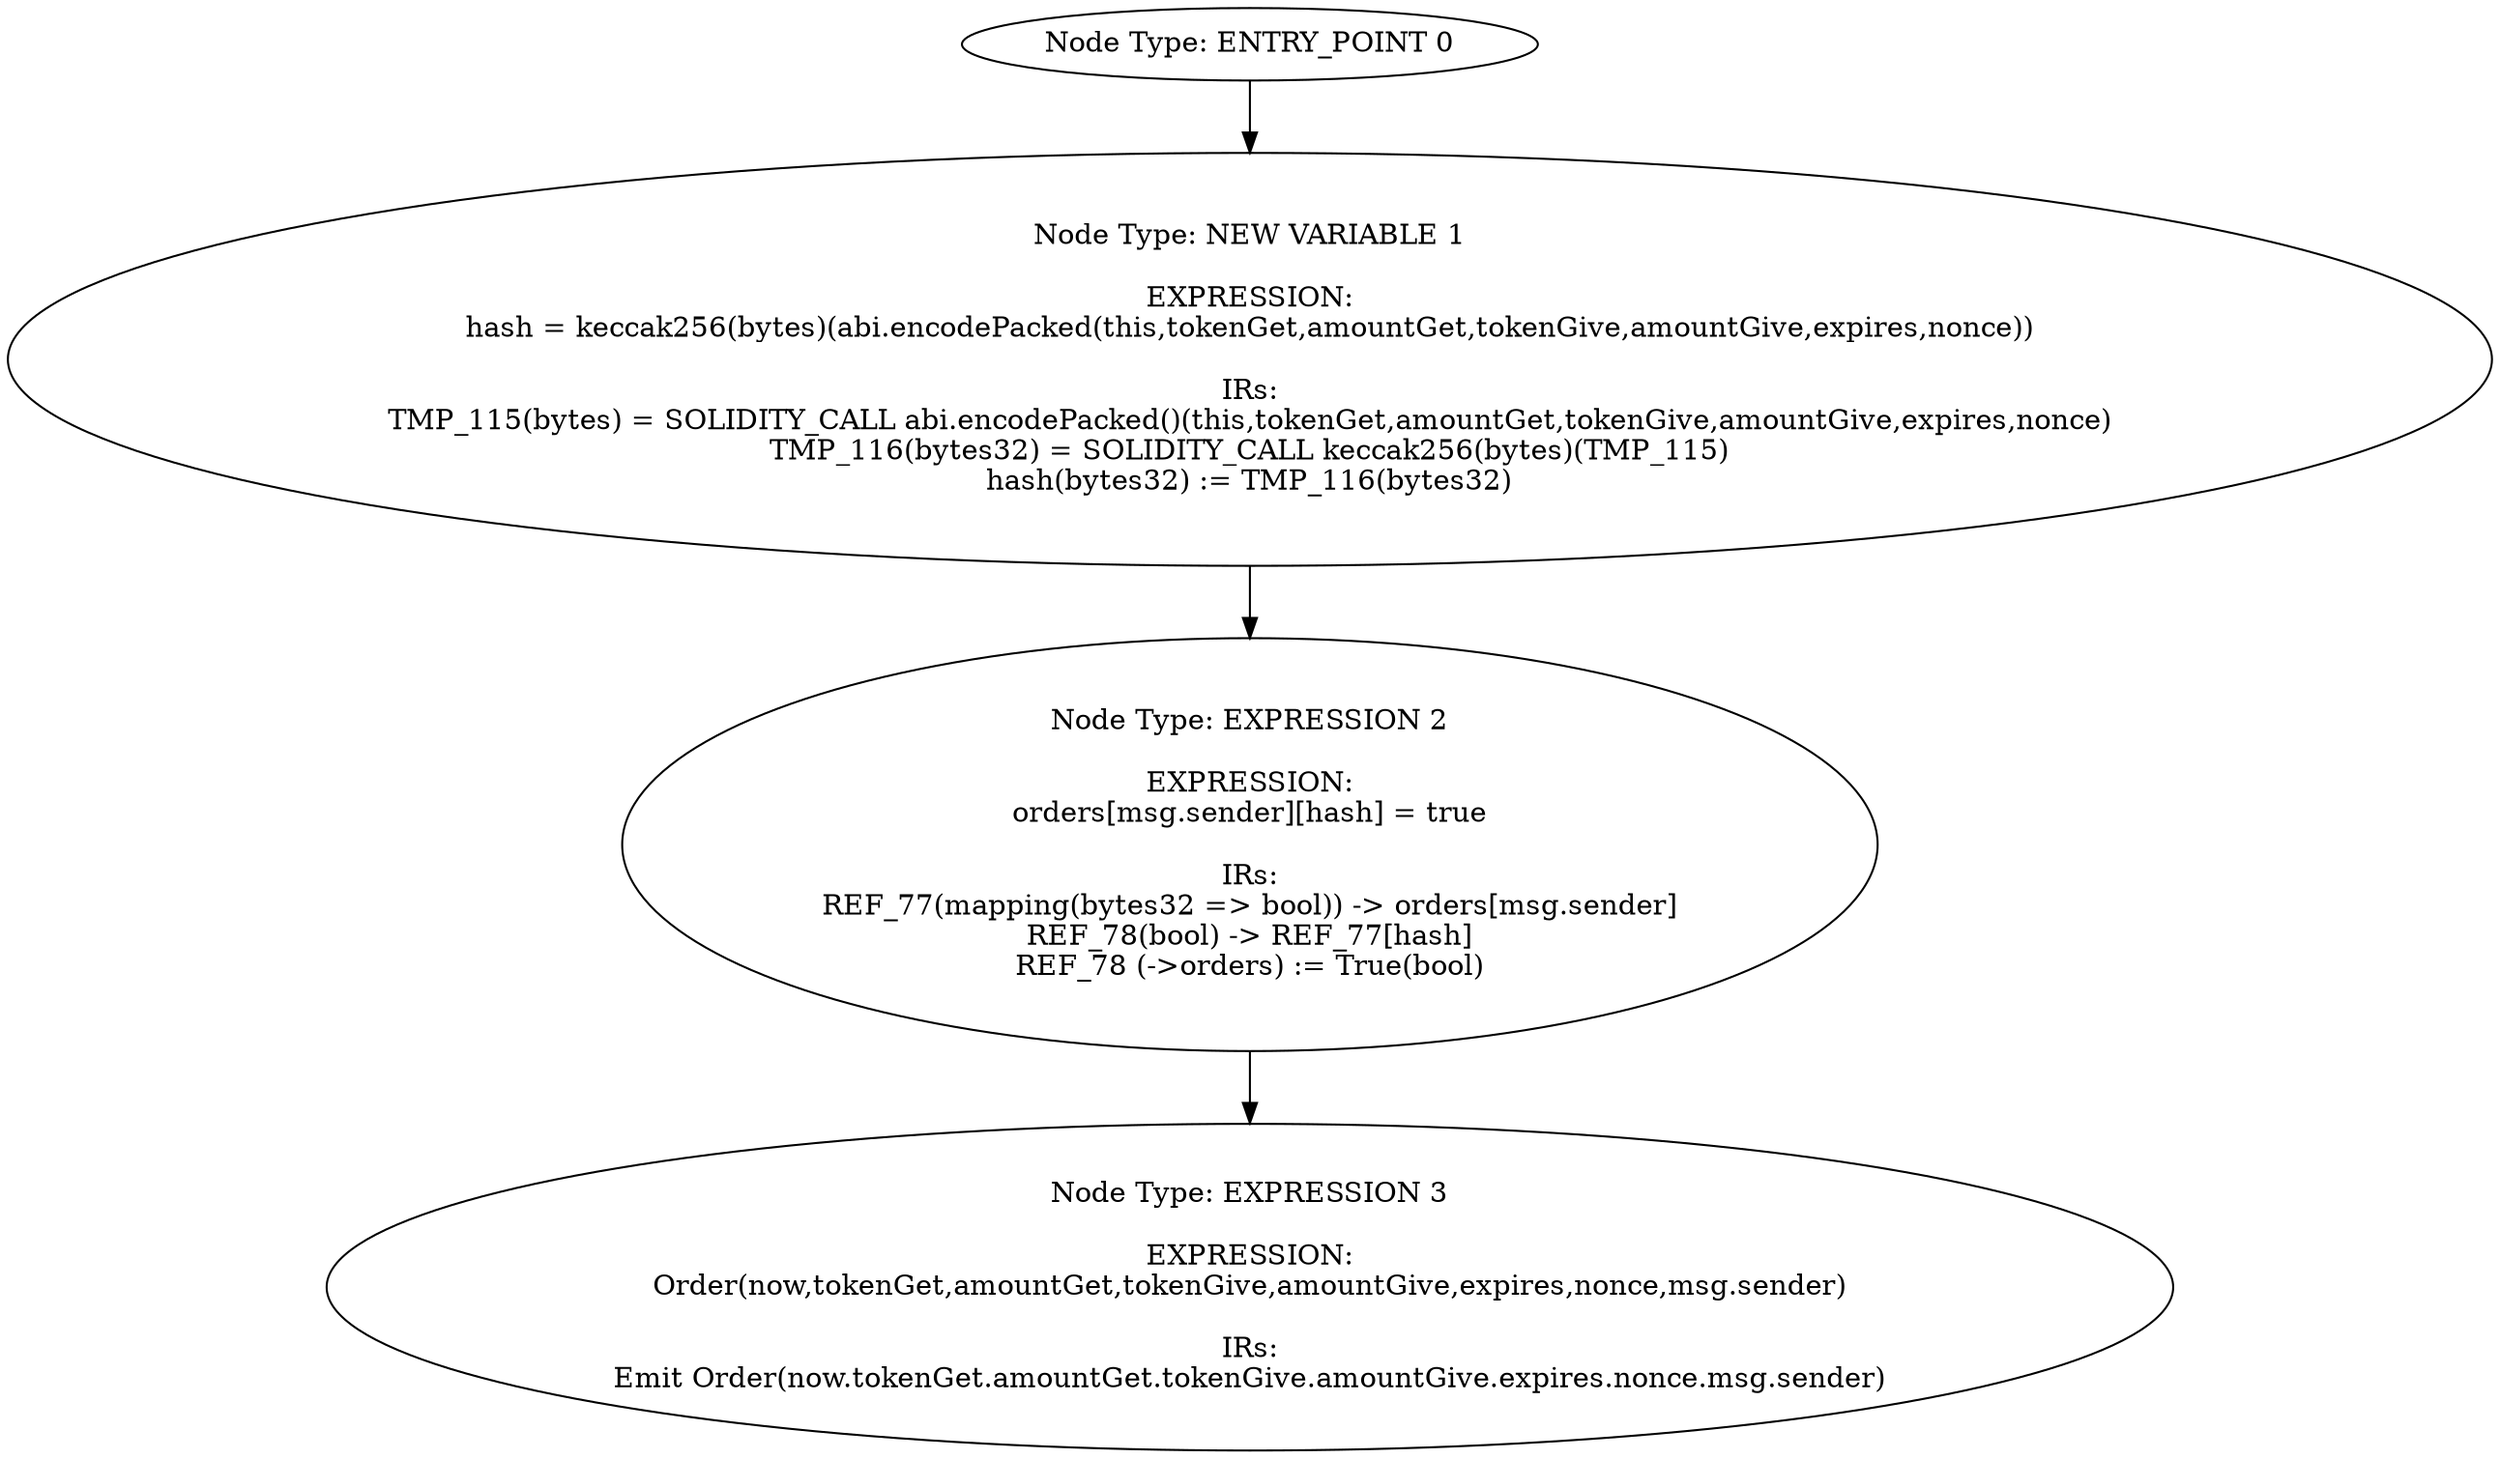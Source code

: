 digraph{
0[label="Node Type: ENTRY_POINT 0
"];
0->1;
1[label="Node Type: NEW VARIABLE 1

EXPRESSION:
hash = keccak256(bytes)(abi.encodePacked(this,tokenGet,amountGet,tokenGive,amountGive,expires,nonce))

IRs:
TMP_115(bytes) = SOLIDITY_CALL abi.encodePacked()(this,tokenGet,amountGet,tokenGive,amountGive,expires,nonce)
TMP_116(bytes32) = SOLIDITY_CALL keccak256(bytes)(TMP_115)
hash(bytes32) := TMP_116(bytes32)"];
1->2;
2[label="Node Type: EXPRESSION 2

EXPRESSION:
orders[msg.sender][hash] = true

IRs:
REF_77(mapping(bytes32 => bool)) -> orders[msg.sender]
REF_78(bool) -> REF_77[hash]
REF_78 (->orders) := True(bool)"];
2->3;
3[label="Node Type: EXPRESSION 3

EXPRESSION:
Order(now,tokenGet,amountGet,tokenGive,amountGive,expires,nonce,msg.sender)

IRs:
Emit Order(now.tokenGet.amountGet.tokenGive.amountGive.expires.nonce.msg.sender)"];
}
